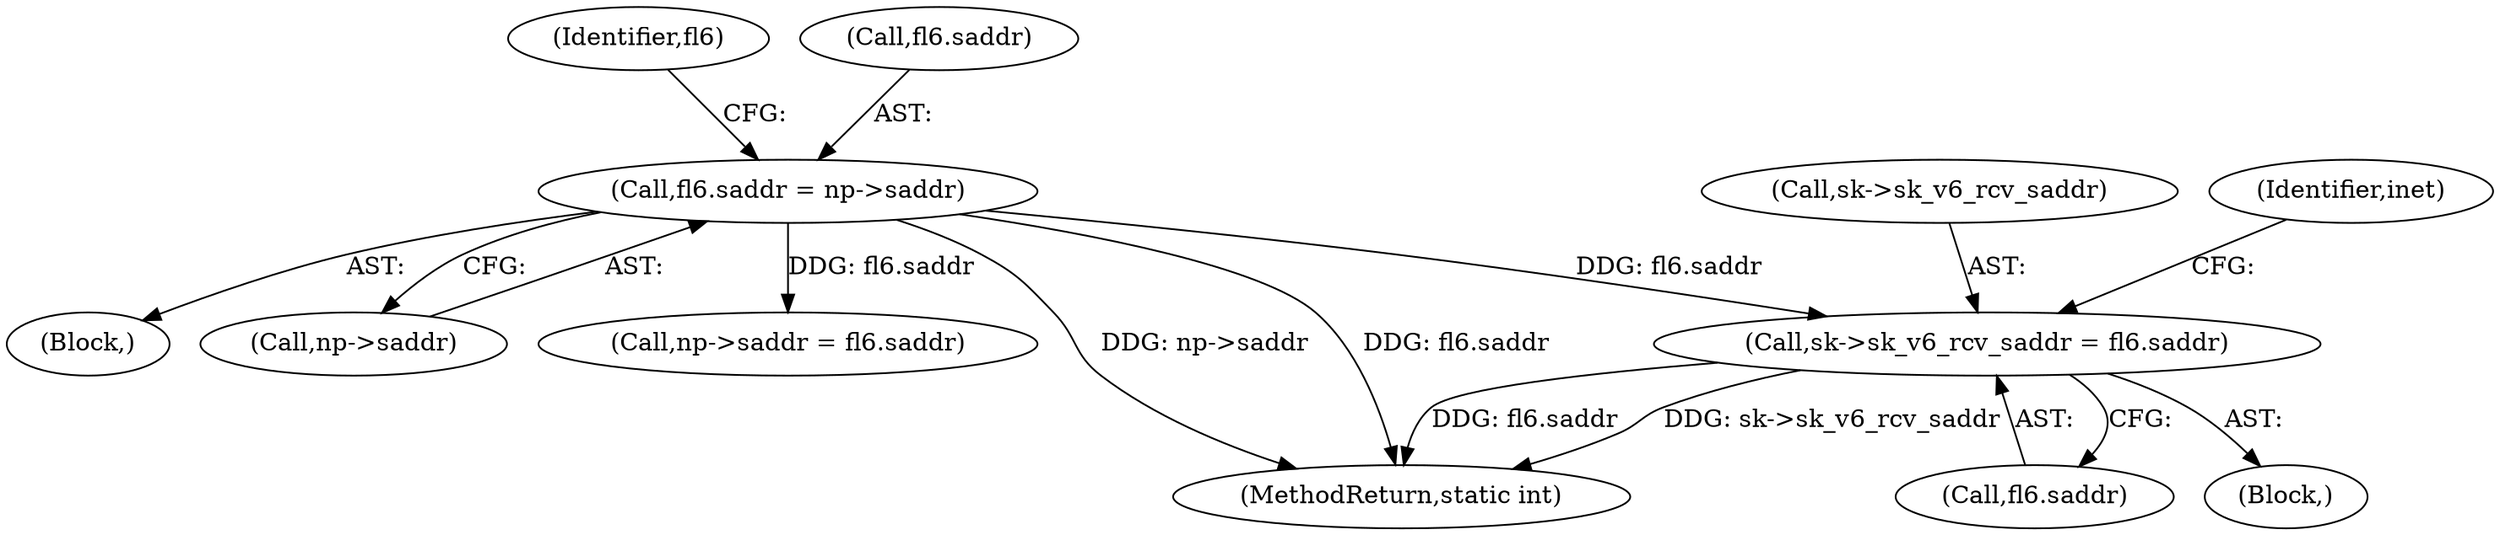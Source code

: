 digraph "0_linux_45f6fad84cc305103b28d73482b344d7f5b76f39_4@pointer" {
"1000563" [label="(Call,sk->sk_v6_rcv_saddr = fl6.saddr)"];
"1000450" [label="(Call,fl6.saddr = np->saddr)"];
"1000563" [label="(Call,sk->sk_v6_rcv_saddr = fl6.saddr)"];
"1000564" [label="(Call,sk->sk_v6_rcv_saddr)"];
"1000108" [label="(Block,)"];
"1000459" [label="(Identifier,fl6)"];
"1000597" [label="(MethodReturn,static int)"];
"1000454" [label="(Call,np->saddr)"];
"1000562" [label="(Block,)"];
"1000572" [label="(Identifier,inet)"];
"1000450" [label="(Call,fl6.saddr = np->saddr)"];
"1000451" [label="(Call,fl6.saddr)"];
"1000549" [label="(Call,np->saddr = fl6.saddr)"];
"1000567" [label="(Call,fl6.saddr)"];
"1000563" -> "1000562"  [label="AST: "];
"1000563" -> "1000567"  [label="CFG: "];
"1000564" -> "1000563"  [label="AST: "];
"1000567" -> "1000563"  [label="AST: "];
"1000572" -> "1000563"  [label="CFG: "];
"1000563" -> "1000597"  [label="DDG: fl6.saddr"];
"1000563" -> "1000597"  [label="DDG: sk->sk_v6_rcv_saddr"];
"1000450" -> "1000563"  [label="DDG: fl6.saddr"];
"1000450" -> "1000108"  [label="AST: "];
"1000450" -> "1000454"  [label="CFG: "];
"1000451" -> "1000450"  [label="AST: "];
"1000454" -> "1000450"  [label="AST: "];
"1000459" -> "1000450"  [label="CFG: "];
"1000450" -> "1000597"  [label="DDG: fl6.saddr"];
"1000450" -> "1000597"  [label="DDG: np->saddr"];
"1000450" -> "1000549"  [label="DDG: fl6.saddr"];
}
